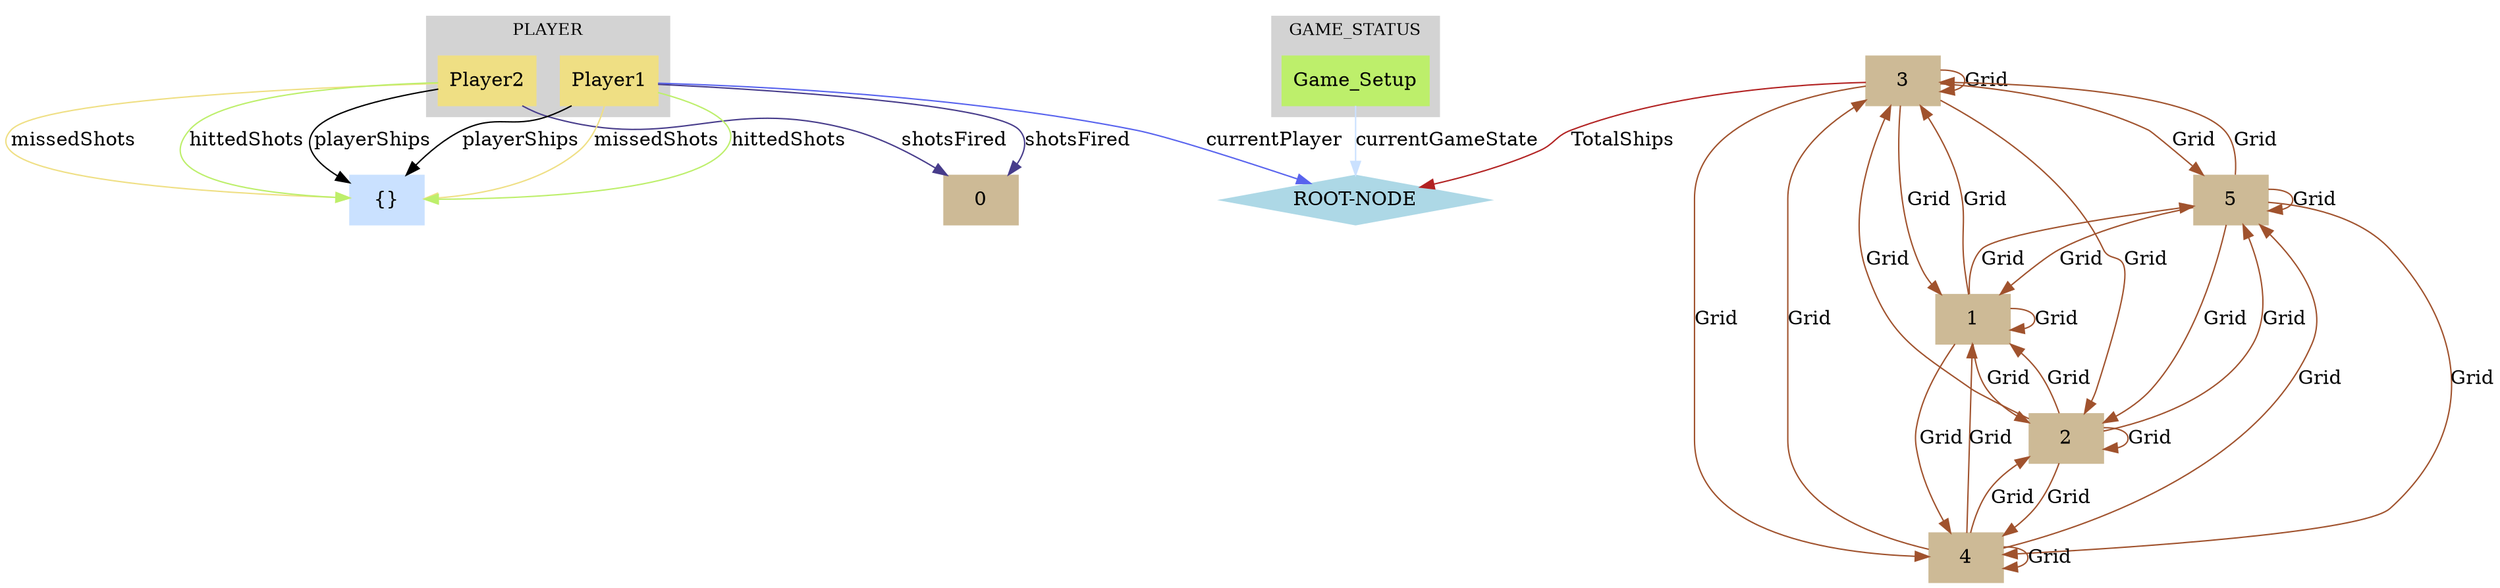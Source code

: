 digraph state {
 graph [fontsize=12]
rankdir=TB;
"3" -> "ROOT-NODE" [label = "TotalShips", color = "firebrick"];
"5" -> "5" [label = "Grid", color = "sienna"];
"5" -> "4" [label = "Grid", color = "sienna"];
"5" -> "3" [label = "Grid", color = "sienna"];
"5" -> "2" [label = "Grid", color = "sienna"];
"5" -> "1" [label = "Grid", color = "sienna"];
"4" -> "5" [label = "Grid", color = "sienna"];
"4" -> "4" [label = "Grid", color = "sienna"];
"4" -> "3" [label = "Grid", color = "sienna"];
"4" -> "2" [label = "Grid", color = "sienna"];
"4" -> "1" [label = "Grid", color = "sienna"];
"3" -> "5" [label = "Grid", color = "sienna"];
"3" -> "4" [label = "Grid", color = "sienna"];
"3" -> "3" [label = "Grid", color = "sienna"];
"3" -> "2" [label = "Grid", color = "sienna"];
"3" -> "1" [label = "Grid", color = "sienna"];
"2" -> "5" [label = "Grid", color = "sienna"];
"2" -> "4" [label = "Grid", color = "sienna"];
"2" -> "3" [label = "Grid", color = "sienna"];
"2" -> "2" [label = "Grid", color = "sienna"];
"2" -> "1" [label = "Grid", color = "sienna"];
"1" -> "5" [label = "Grid", color = "sienna"];
"1" -> "4" [label = "Grid", color = "sienna"];
"1" -> "3" [label = "Grid", color = "sienna"];
"1" -> "2" [label = "Grid", color = "sienna"];
"1" -> "1" [label = "Grid", color = "sienna"];
"Player2" -> "0" [label = "shotsFired", color = "SlateBlue4"];
"Player1" -> "0" [label = "shotsFired", color = "SlateBlue4"];
"Player2" -> "\{\}" [label = "playerShips", color = "black"];
"Player1" -> "\{\}" [label = "playerShips", color = "black"];
"Player2" -> "\{\}" [label = "missedShots", color = "#efdf84"];
"Player1" -> "\{\}" [label = "missedShots", color = "#efdf84"];
"Player2" -> "\{\}" [label = "hittedShots", color = "#bdef6b"];
"Player1" -> "\{\}" [label = "hittedShots", color = "#bdef6b"];
"Player1" -> "ROOT-NODE" [label = "currentPlayer", color = "#5863ee"];
"Game_Setup" -> "ROOT-NODE" [label = "currentGameState", color = "LightSteelBlue1"];
"3" [color = "wheat3", style = "filled, solid", shape = "box"]
"ROOT-NODE" [color = "lightblue", style = "filled, solid", shape = "diamond"]
"5" [color = "wheat3", style = "filled, solid", shape = "box"]
"4" [color = "wheat3", style = "filled, solid", shape = "box"]
"2" [color = "wheat3", style = "filled, solid", shape = "box"]
"1" [color = "wheat3", style = "filled, solid", shape = "box"]
"Player2" [color = "#efdf84", style = "filled, solid", shape = "box"]
"0" [color = "wheat3", style = "filled, solid", shape = "box"]
"Player1" [color = "#efdf84", style = "filled, solid", shape = "box"]
"\{\}" [color = "LightSteelBlue1", style = "filled, solid", shape = "box"]
"Game_Setup" [color = "#bdef6b", style = "filled, solid", shape = "box"]
subgraph "cluster_PLAYER" {node [style=filled,color=white]; label="PLAYER"; style=filled;color=lightgrey; Player1; Player2; }
subgraph "cluster_SHOT_REPORT_MESSAGES" {node [style=filled,color=white]; label="SHOT_REPORT_MESSAGES"; style=filled;color=lightgrey; }
subgraph "cluster_GAME_STATUS" {node [style=filled,color=white]; label="GAME_STATUS"; style=filled;color=lightgrey; Game_Setup; }
subgraph "cluster_REPORT_MESSAGES" {node [style=filled,color=white]; label="REPORT_MESSAGES"; style=filled;color=lightgrey; }
}
